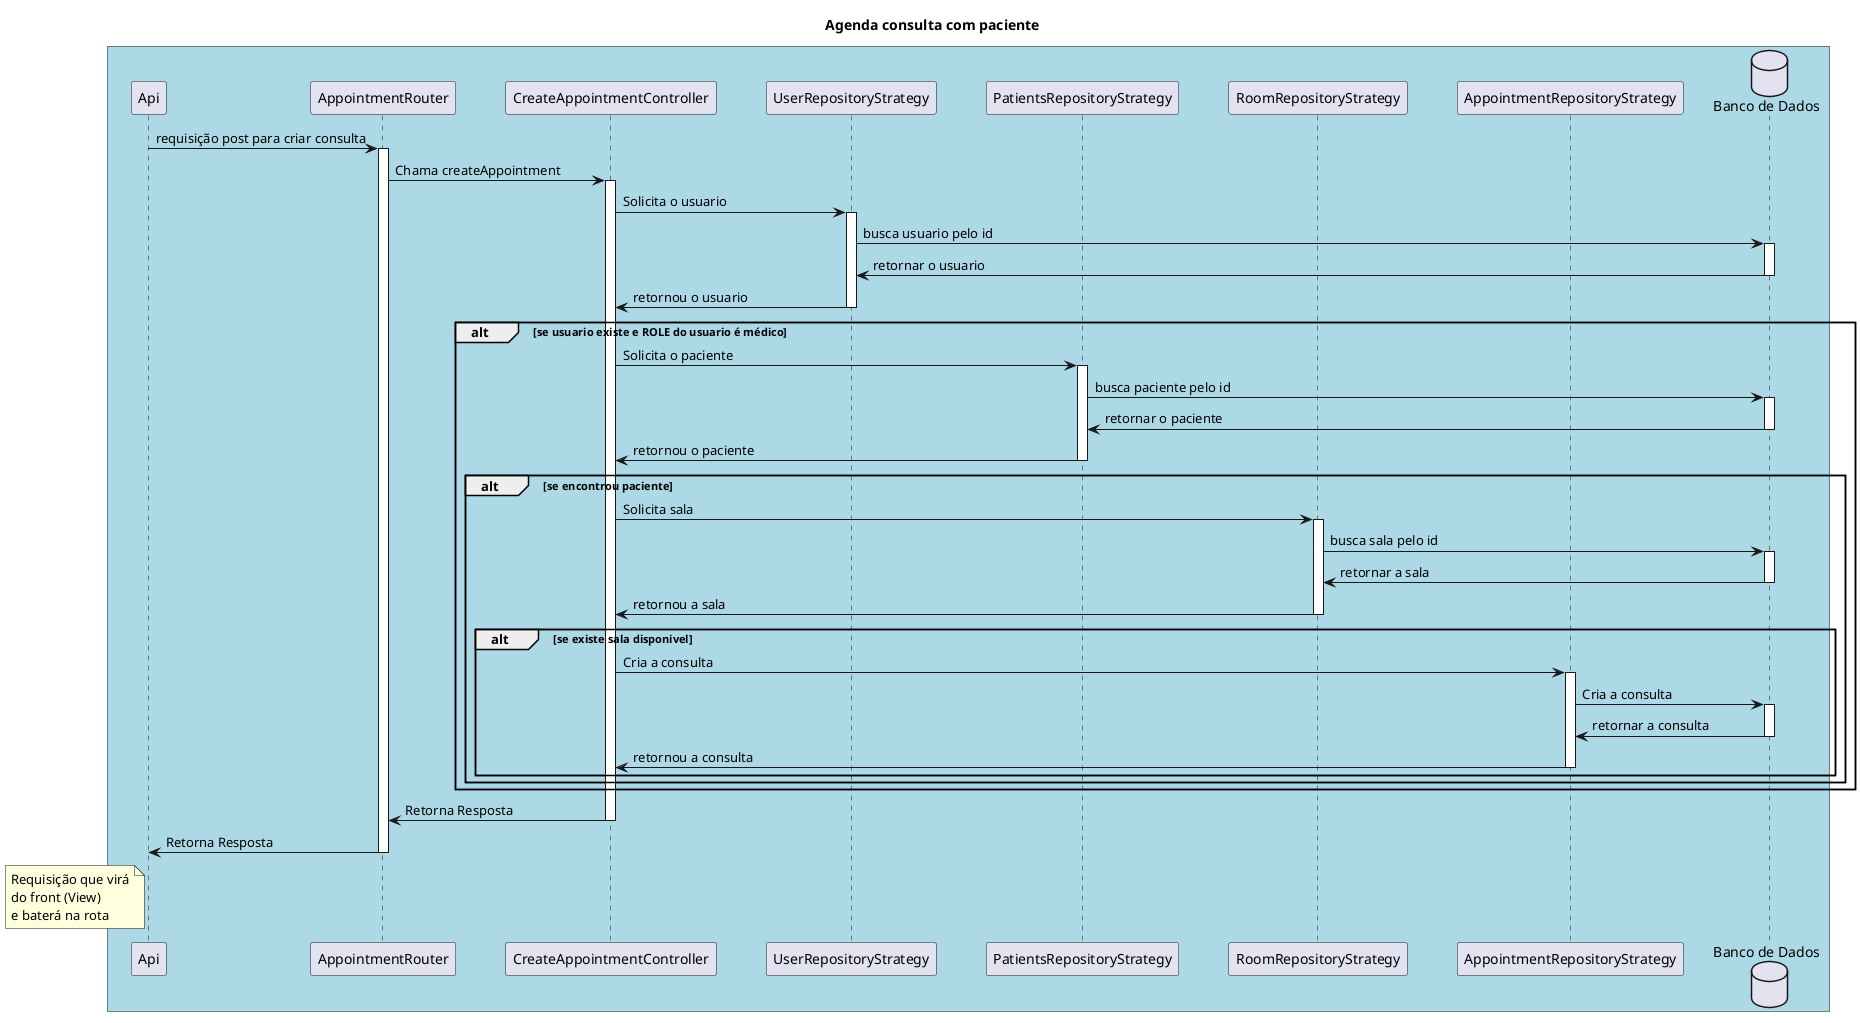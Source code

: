 @startuml
skinparam participantPadding 20
skinparam boxPadding 10

title "Agenda consulta com paciente"

box #LightBlue
participant "Api" as A
participant "AppointmentRouter" as R
participant "CreateAppointmentController" as C
participant "UserRepositoryStrategy" as URP
participant "PatientsRepositoryStrategy" as PRP
participant "RoomRepositoryStrategy" as RRP
participant "AppointmentRepositoryStrategy" as ARP
database "Banco de Dados" as DB

A -> R: requisição post para criar consulta
activate R
R -> C: Chama createAppointment
activate C

C -> URP: Solicita o usuario
activate URP
URP -> DB: busca usuario pelo id
activate DB
DB -> URP: retornar o usuario
deactivate DB
URP -> C: retornou o usuario
deactivate URP

alt se usuario existe e ROLE do usuario é médico
    C -> PRP: Solicita o paciente
    activate PRP
    PRP -> DB: busca paciente pelo id
    activate DB
    DB -> PRP: retornar o paciente
    deactivate DB
    PRP -> C: retornou o paciente
    deactivate PRP

    alt se encontrou paciente
        C -> RRP: Solicita sala
        activate RRP
        RRP -> DB: busca sala pelo id
        activate DB
        DB -> RRP: retornar a sala
        deactivate DB
        RRP -> C: retornou a sala
        deactivate RRP

        alt se existe sala disponivel
            C -> ARP: Cria a consulta
            activate ARP
            ARP -> DB: Cria a consulta
            activate DB
            DB -> ARP: retornar a consulta
            deactivate DB
            ARP -> C: retornou a consulta
            deactivate ARP
        end
    end
end


'Retorna resposta'
C -> R: Retorna Resposta
deactivate C
R -> A: Retorna Resposta
deactivate R

note left of A
    Requisição que virá
    do front (View)
    e baterá na rota
    '/appointments'.
end note


@enduml
